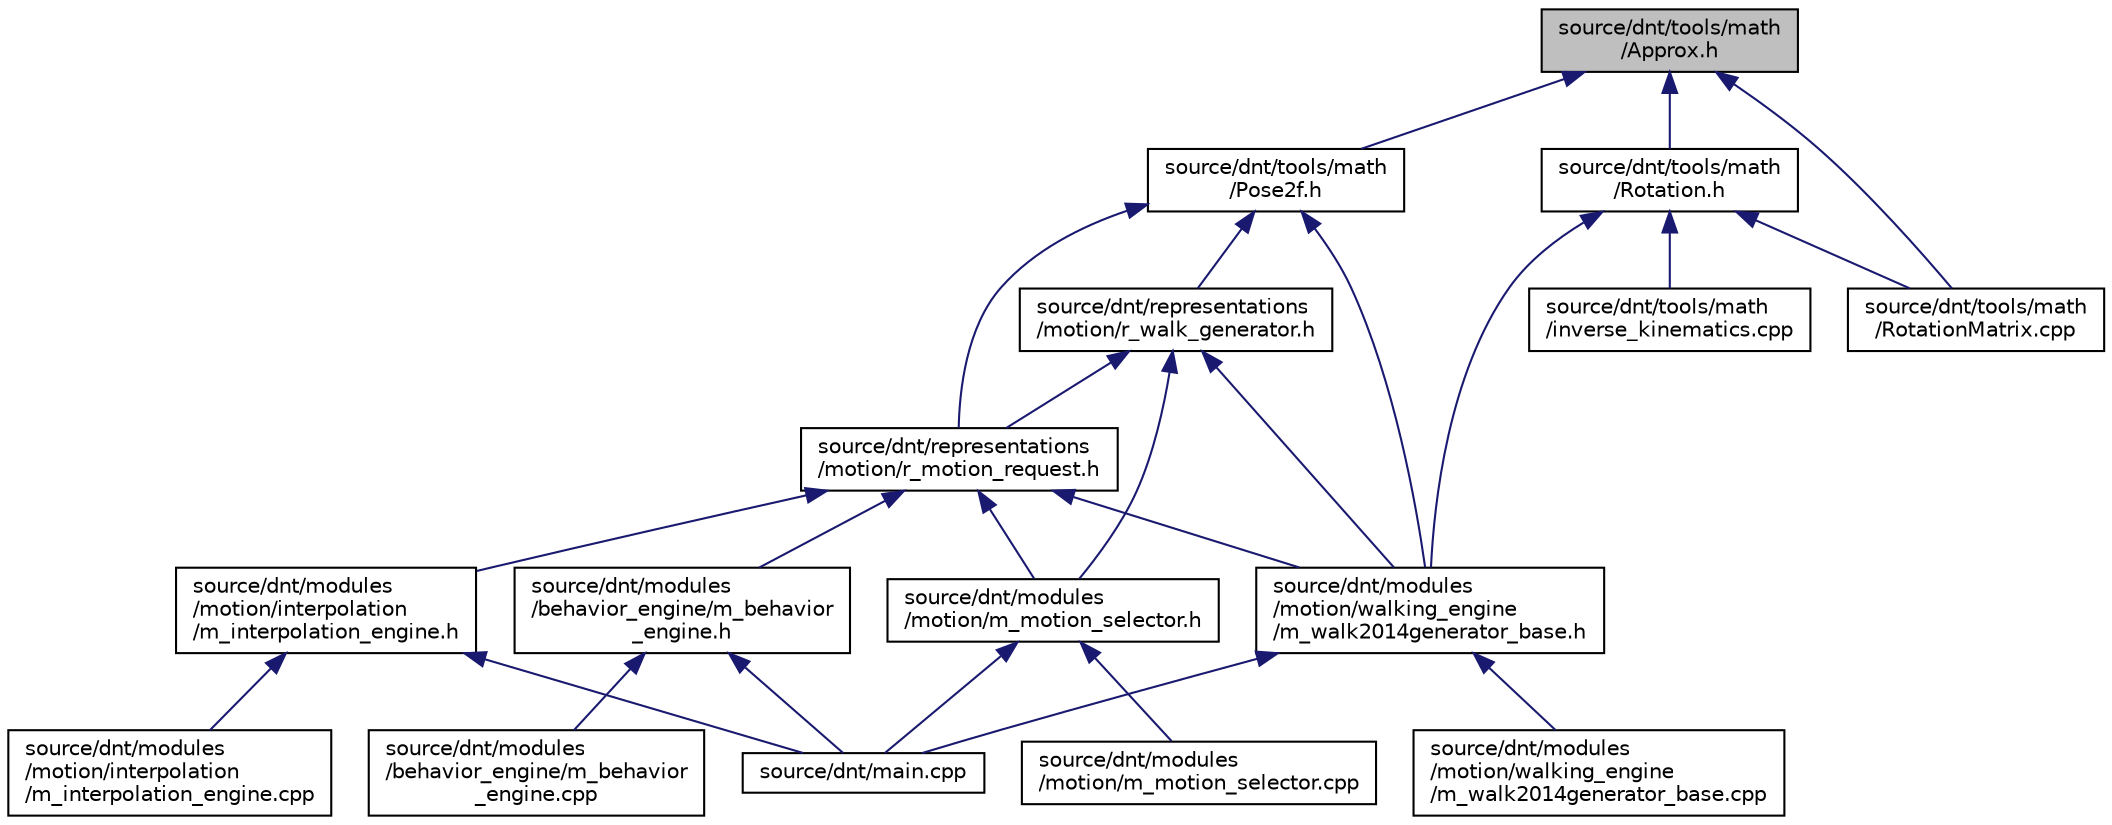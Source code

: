digraph "source/dnt/tools/math/Approx.h"
{
  edge [fontname="Helvetica",fontsize="10",labelfontname="Helvetica",labelfontsize="10"];
  node [fontname="Helvetica",fontsize="10",shape=record];
  Node8 [label="source/dnt/tools/math\l/Approx.h",height=0.2,width=0.4,color="black", fillcolor="grey75", style="filled", fontcolor="black"];
  Node8 -> Node9 [dir="back",color="midnightblue",fontsize="10",style="solid",fontname="Helvetica"];
  Node9 [label="source/dnt/tools/math\l/Pose2f.h",height=0.2,width=0.4,color="black", fillcolor="white", style="filled",URL="$Pose2f_8h.html"];
  Node9 -> Node10 [dir="back",color="midnightblue",fontsize="10",style="solid",fontname="Helvetica"];
  Node10 [label="source/dnt/modules\l/motion/walking_engine\l/m_walk2014generator_base.h",height=0.2,width=0.4,color="black", fillcolor="white", style="filled",URL="$m__walk2014generator__base_8h.html"];
  Node10 -> Node11 [dir="back",color="midnightblue",fontsize="10",style="solid",fontname="Helvetica"];
  Node11 [label="source/dnt/main.cpp",height=0.2,width=0.4,color="black", fillcolor="white", style="filled",URL="$dnt_2main_8cpp.html"];
  Node10 -> Node12 [dir="back",color="midnightblue",fontsize="10",style="solid",fontname="Helvetica"];
  Node12 [label="source/dnt/modules\l/motion/walking_engine\l/m_walk2014generator_base.cpp",height=0.2,width=0.4,color="black", fillcolor="white", style="filled",URL="$m__walk2014generator__base_8cpp.html"];
  Node9 -> Node13 [dir="back",color="midnightblue",fontsize="10",style="solid",fontname="Helvetica"];
  Node13 [label="source/dnt/representations\l/motion/r_motion_request.h",height=0.2,width=0.4,color="black", fillcolor="white", style="filled",URL="$r__motion__request_8h.html",tooltip="Contains the motion requested by the behavior engine. "];
  Node13 -> Node14 [dir="back",color="midnightblue",fontsize="10",style="solid",fontname="Helvetica"];
  Node14 [label="source/dnt/modules\l/behavior_engine/m_behavior\l_engine.h",height=0.2,width=0.4,color="black", fillcolor="white", style="filled",URL="$m__behavior__engine_8h.html"];
  Node14 -> Node11 [dir="back",color="midnightblue",fontsize="10",style="solid",fontname="Helvetica"];
  Node14 -> Node15 [dir="back",color="midnightblue",fontsize="10",style="solid",fontname="Helvetica"];
  Node15 [label="source/dnt/modules\l/behavior_engine/m_behavior\l_engine.cpp",height=0.2,width=0.4,color="black", fillcolor="white", style="filled",URL="$m__behavior__engine_8cpp.html"];
  Node13 -> Node16 [dir="back",color="midnightblue",fontsize="10",style="solid",fontname="Helvetica"];
  Node16 [label="source/dnt/modules\l/motion/interpolation\l/m_interpolation_engine.h",height=0.2,width=0.4,color="black", fillcolor="white", style="filled",URL="$m__interpolation__engine_8h.html",tooltip="This file handles interpolation of joints for specific motions. "];
  Node16 -> Node11 [dir="back",color="midnightblue",fontsize="10",style="solid",fontname="Helvetica"];
  Node16 -> Node17 [dir="back",color="midnightblue",fontsize="10",style="solid",fontname="Helvetica"];
  Node17 [label="source/dnt/modules\l/motion/interpolation\l/m_interpolation_engine.cpp",height=0.2,width=0.4,color="black", fillcolor="white", style="filled",URL="$m__interpolation__engine_8cpp.html"];
  Node13 -> Node10 [dir="back",color="midnightblue",fontsize="10",style="solid",fontname="Helvetica"];
  Node13 -> Node18 [dir="back",color="midnightblue",fontsize="10",style="solid",fontname="Helvetica"];
  Node18 [label="source/dnt/modules\l/motion/m_motion_selector.h",height=0.2,width=0.4,color="black", fillcolor="white", style="filled",URL="$m__motion__selector_8h.html",tooltip="This file handles which motion is executed. "];
  Node18 -> Node11 [dir="back",color="midnightblue",fontsize="10",style="solid",fontname="Helvetica"];
  Node18 -> Node19 [dir="back",color="midnightblue",fontsize="10",style="solid",fontname="Helvetica"];
  Node19 [label="source/dnt/modules\l/motion/m_motion_selector.cpp",height=0.2,width=0.4,color="black", fillcolor="white", style="filled",URL="$m__motion__selector_8cpp.html"];
  Node9 -> Node20 [dir="back",color="midnightblue",fontsize="10",style="solid",fontname="Helvetica"];
  Node20 [label="source/dnt/representations\l/motion/r_walk_generator.h",height=0.2,width=0.4,color="black", fillcolor="white", style="filled",URL="$r__walk__generator_8h.html"];
  Node20 -> Node10 [dir="back",color="midnightblue",fontsize="10",style="solid",fontname="Helvetica"];
  Node20 -> Node18 [dir="back",color="midnightblue",fontsize="10",style="solid",fontname="Helvetica"];
  Node20 -> Node13 [dir="back",color="midnightblue",fontsize="10",style="solid",fontname="Helvetica"];
  Node8 -> Node21 [dir="back",color="midnightblue",fontsize="10",style="solid",fontname="Helvetica"];
  Node21 [label="source/dnt/tools/math\l/Rotation.h",height=0.2,width=0.4,color="black", fillcolor="white", style="filled",URL="$Rotation_8h.html"];
  Node21 -> Node10 [dir="back",color="midnightblue",fontsize="10",style="solid",fontname="Helvetica"];
  Node21 -> Node22 [dir="back",color="midnightblue",fontsize="10",style="solid",fontname="Helvetica"];
  Node22 [label="source/dnt/tools/math\l/inverse_kinematics.cpp",height=0.2,width=0.4,color="black", fillcolor="white", style="filled",URL="$inverse__kinematics_8cpp.html"];
  Node21 -> Node23 [dir="back",color="midnightblue",fontsize="10",style="solid",fontname="Helvetica"];
  Node23 [label="source/dnt/tools/math\l/RotationMatrix.cpp",height=0.2,width=0.4,color="black", fillcolor="white", style="filled",URL="$RotationMatrix_8cpp.html"];
  Node8 -> Node23 [dir="back",color="midnightblue",fontsize="10",style="solid",fontname="Helvetica"];
}
